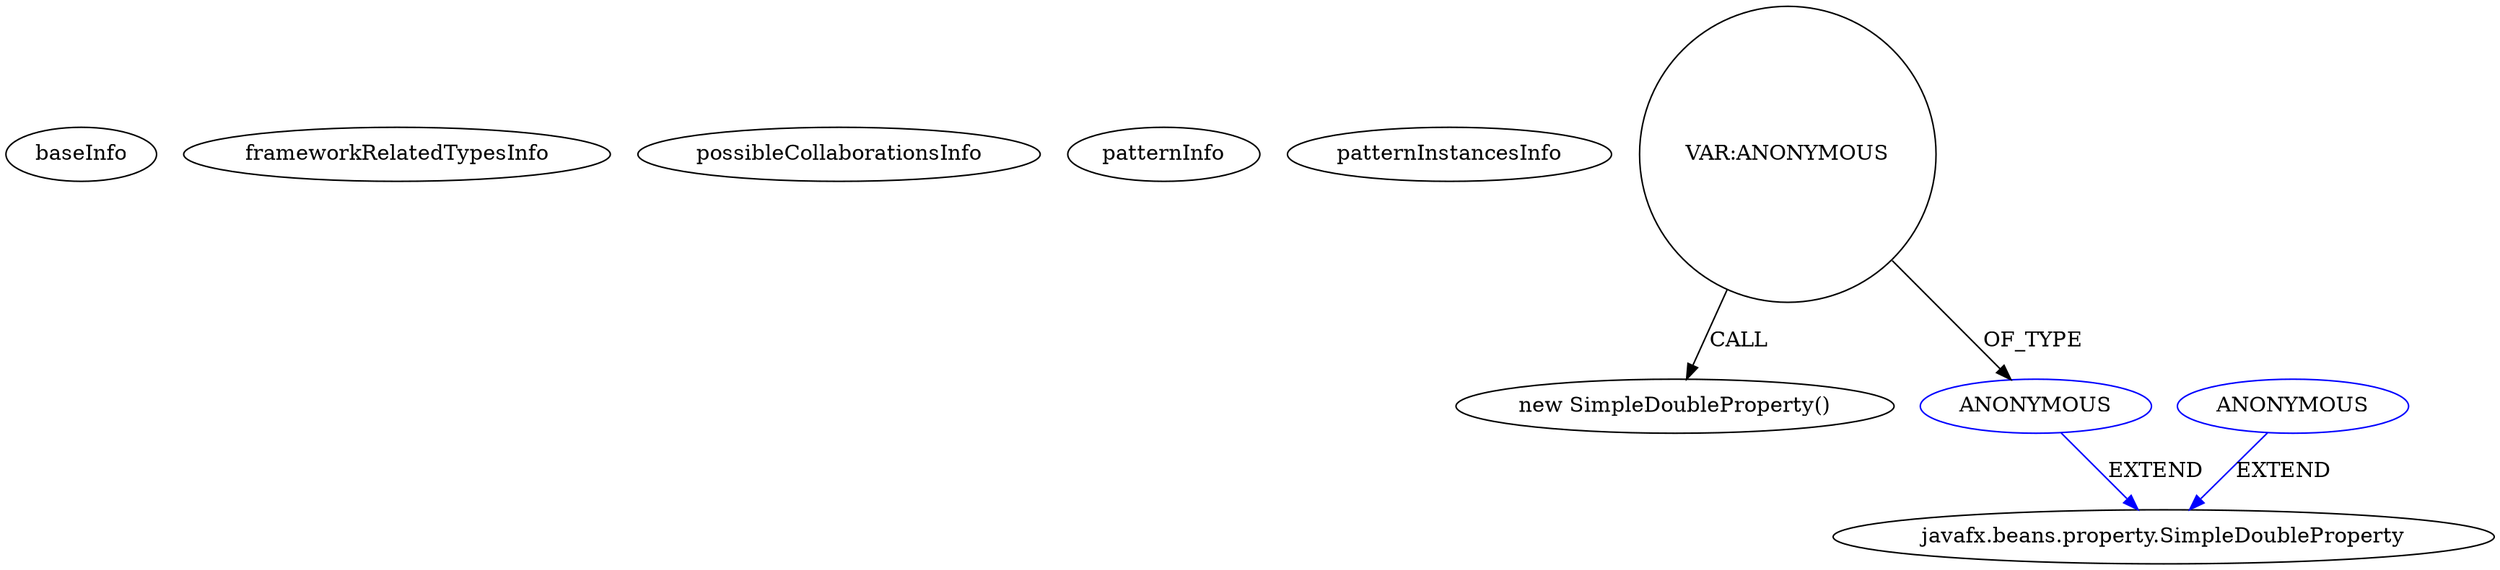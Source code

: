 digraph {
baseInfo[graphId=2606,category="pattern",isAnonymous=false,possibleRelation=false]
frameworkRelatedTypesInfo[]
possibleCollaborationsInfo[]
patternInfo[frequency=2.0,patternRootClient=null]
patternInstancesInfo[0="Jojal-RadialMenu~/Jojal-RadialMenu/RadialMenu-master/src/main/java/fr/jojal/widget/radial/menu/RadialMenu.java~RadialMenu~698",1="Jojal-RadialMenu~/Jojal-RadialMenu/RadialMenu-master/src/main/java/fr/jojal/widget/radial/item/RadialItem.java~RadialItem~690"]
118[label="new SimpleDoubleProperty()",vertexType="CONSTRUCTOR_CALL",isFrameworkType=false]
119[label="VAR:ANONYMOUS",vertexType="VARIABLE_EXPRESION",isFrameworkType=false,shape=circle]
120[label="ANONYMOUS",vertexType="REFERENCE_ANONYMOUS_DECLARATION",isFrameworkType=false,color=blue]
121[label="javafx.beans.property.SimpleDoubleProperty",vertexType="FRAMEWORK_CLASS_TYPE",isFrameworkType=false]
162[label="ANONYMOUS",vertexType="REFERENCE_ANONYMOUS_DECLARATION",isFrameworkType=false,color=blue]
119->118[label="CALL"]
162->121[label="EXTEND",color=blue]
119->120[label="OF_TYPE"]
120->121[label="EXTEND",color=blue]
}
